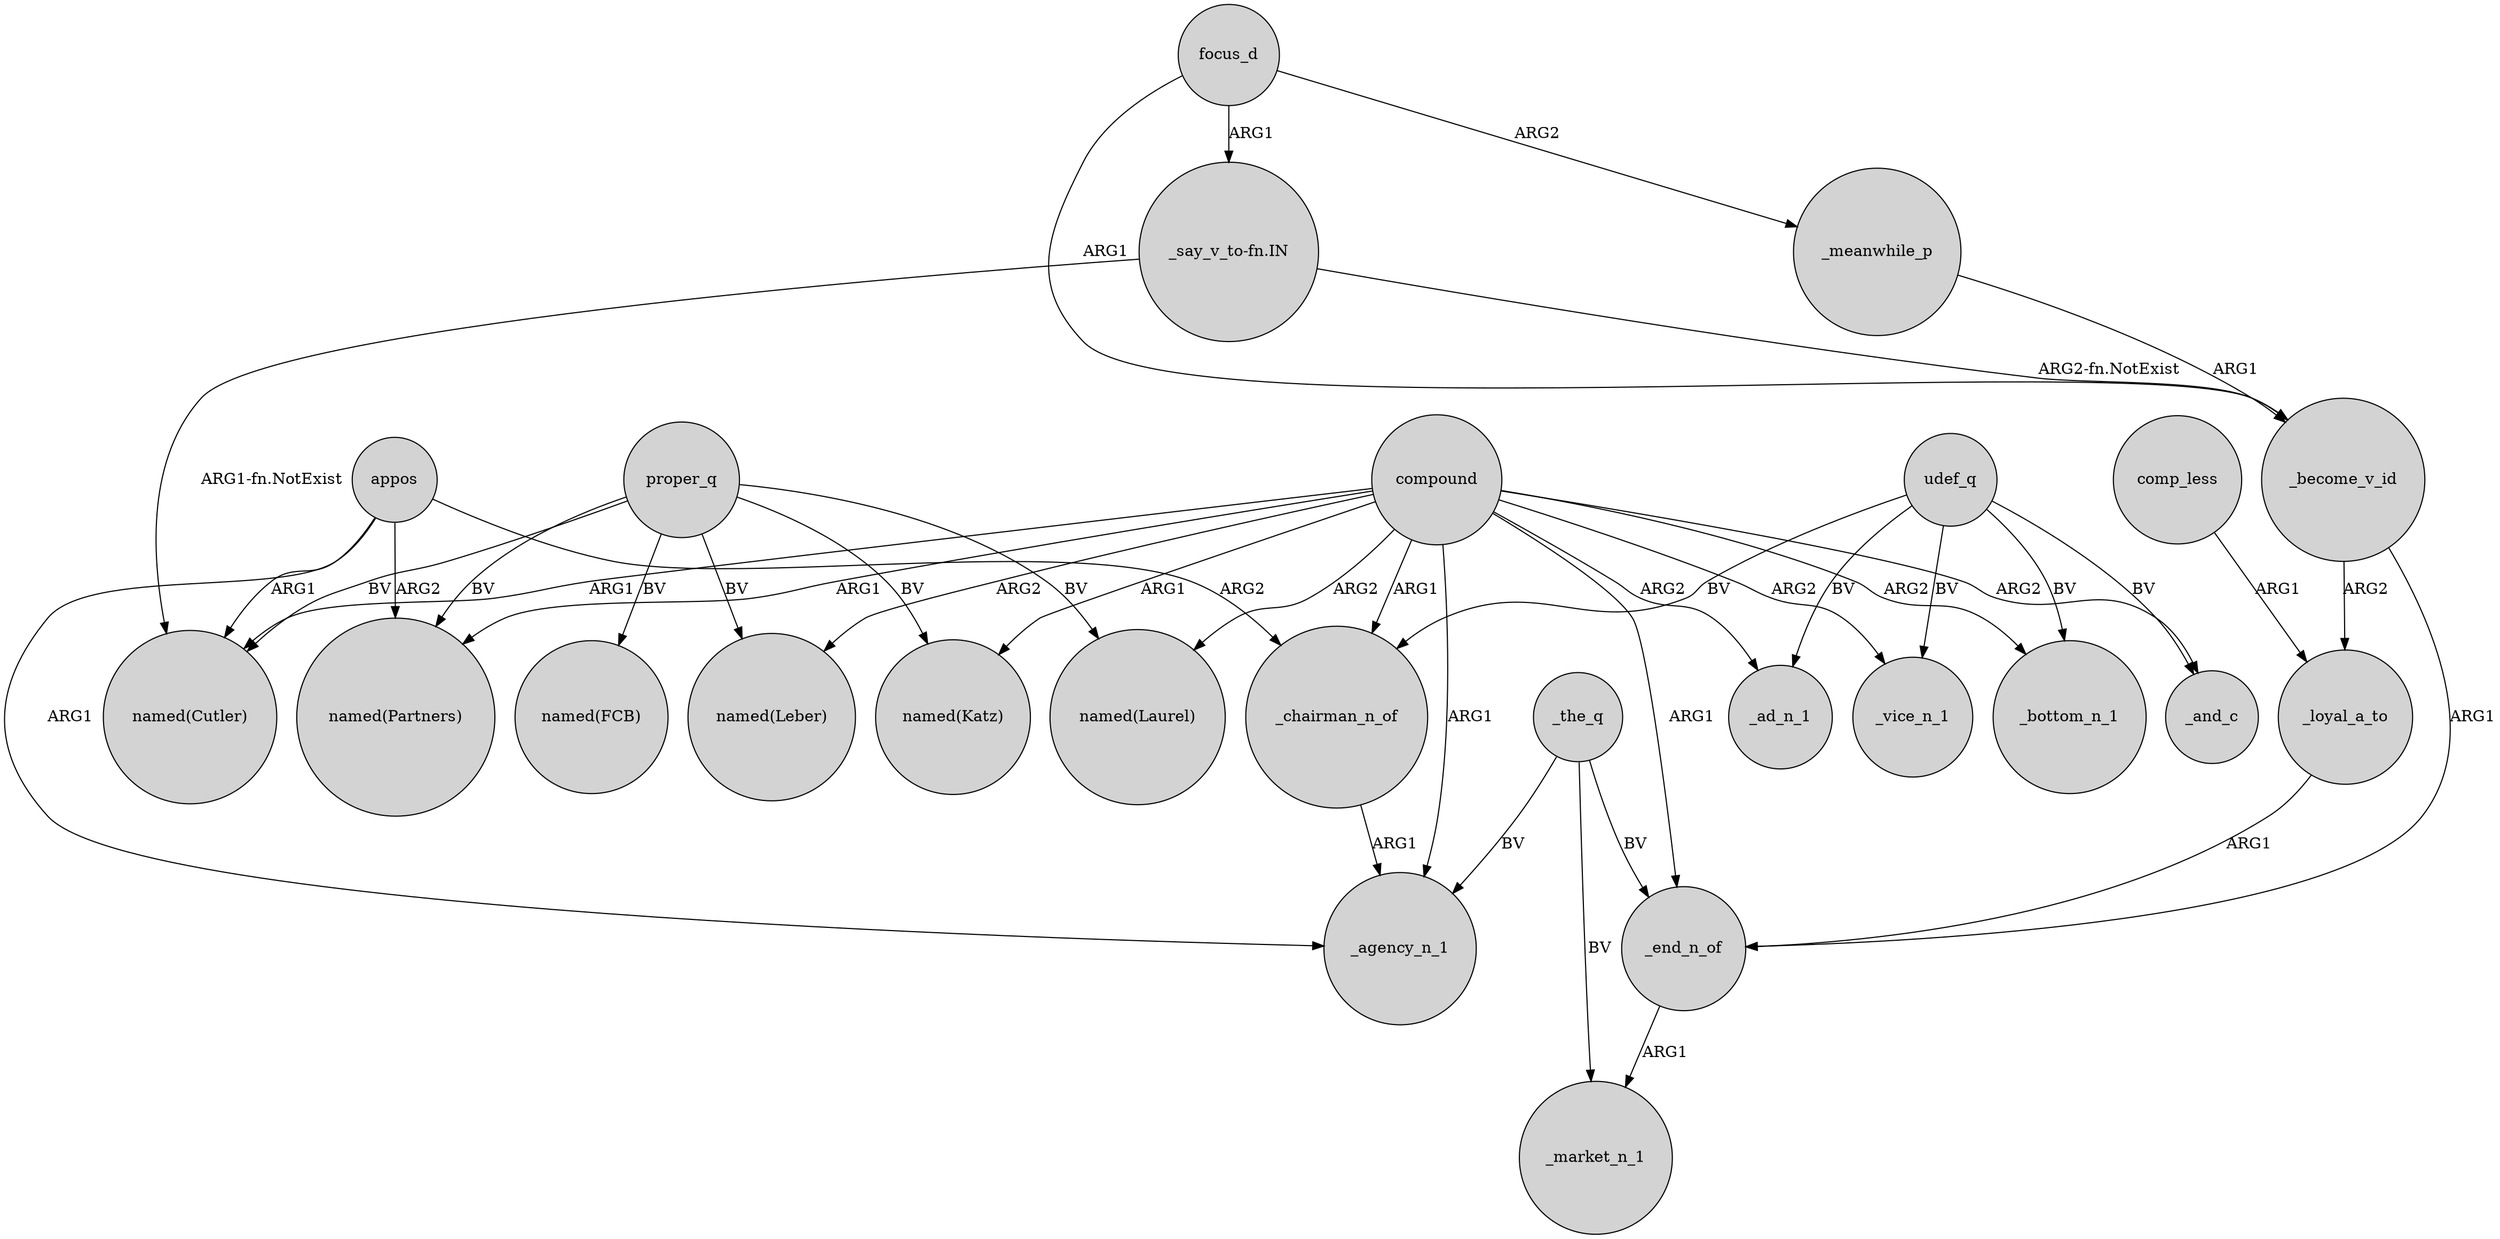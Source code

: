 digraph {
	node [shape=circle style=filled]
	_the_q -> _agency_n_1 [label=BV]
	compound -> _vice_n_1 [label=ARG2]
	_become_v_id -> _loyal_a_to [label=ARG2]
	compound -> _agency_n_1 [label=ARG1]
	proper_q -> "named(Partners)" [label=BV]
	proper_q -> "named(FCB)" [label=BV]
	compound -> _chairman_n_of [label=ARG1]
	compound -> _ad_n_1 [label=ARG2]
	_chairman_n_of -> _agency_n_1 [label=ARG1]
	_the_q -> _end_n_of [label=BV]
	compound -> _bottom_n_1 [label=ARG2]
	"_say_v_to-fn.IN" -> "named(Cutler)" [label="ARG1-fn.NotExist"]
	_end_n_of -> _market_n_1 [label=ARG1]
	compound -> "named(Katz)" [label=ARG1]
	compound -> "named(Leber)" [label=ARG2]
	appos -> "named(Partners)" [label=ARG2]
	proper_q -> "named(Laurel)" [label=BV]
	_meanwhile_p -> _become_v_id [label=ARG1]
	udef_q -> _vice_n_1 [label=BV]
	udef_q -> _chairman_n_of [label=BV]
	proper_q -> "named(Leber)" [label=BV]
	focus_d -> _become_v_id [label=ARG1]
	comp_less -> _loyal_a_to [label=ARG1]
	compound -> _and_c [label=ARG2]
	"_say_v_to-fn.IN" -> _become_v_id [label="ARG2-fn.NotExist"]
	proper_q -> "named(Katz)" [label=BV]
	udef_q -> _bottom_n_1 [label=BV]
	appos -> _chairman_n_of [label=ARG2]
	focus_d -> _meanwhile_p [label=ARG2]
	udef_q -> _ad_n_1 [label=BV]
	compound -> "named(Laurel)" [label=ARG2]
	compound -> "named(Cutler)" [label=ARG1]
	compound -> "named(Partners)" [label=ARG1]
	appos -> "named(Cutler)" [label=ARG1]
	_loyal_a_to -> _end_n_of [label=ARG1]
	proper_q -> "named(Cutler)" [label=BV]
	appos -> _agency_n_1 [label=ARG1]
	_the_q -> _market_n_1 [label=BV]
	compound -> _end_n_of [label=ARG1]
	udef_q -> _and_c [label=BV]
	focus_d -> "_say_v_to-fn.IN" [label=ARG1]
	_become_v_id -> _end_n_of [label=ARG1]
}
